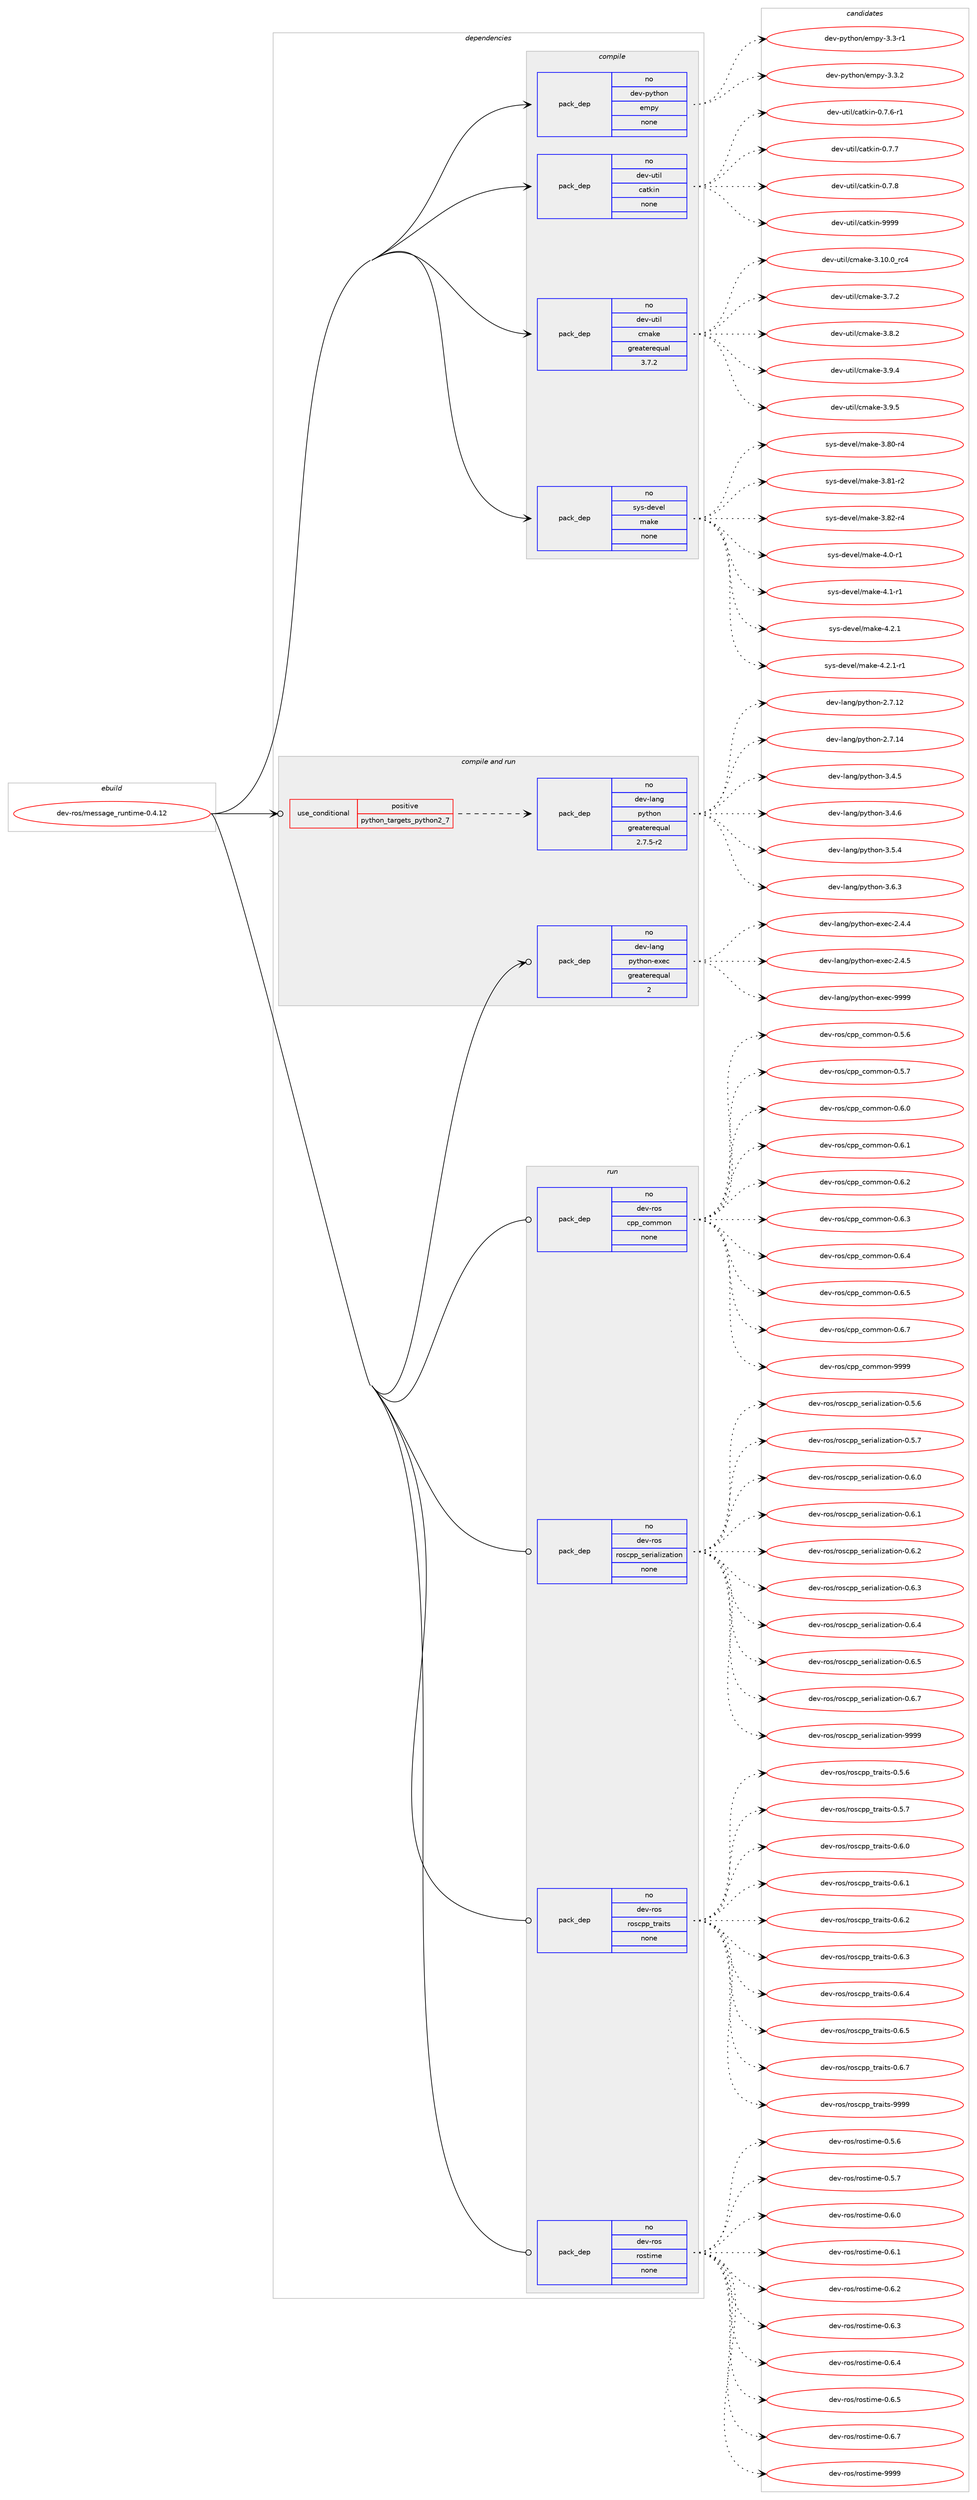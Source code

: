 digraph prolog {

# *************
# Graph options
# *************

newrank=true;
concentrate=true;
compound=true;
graph [rankdir=LR,fontname=Helvetica,fontsize=10,ranksep=1.5];#, ranksep=2.5, nodesep=0.2];
edge  [arrowhead=vee];
node  [fontname=Helvetica,fontsize=10];

# **********
# The ebuild
# **********

subgraph cluster_leftcol {
color=gray;
rank=same;
label=<<i>ebuild</i>>;
id [label="dev-ros/message_runtime-0.4.12", color=red, width=4, href="../dev-ros/message_runtime-0.4.12.svg"];
}

# ****************
# The dependencies
# ****************

subgraph cluster_midcol {
color=gray;
label=<<i>dependencies</i>>;
subgraph cluster_compile {
fillcolor="#eeeeee";
style=filled;
label=<<i>compile</i>>;
subgraph pack154750 {
dependency204507 [label=<<TABLE BORDER="0" CELLBORDER="1" CELLSPACING="0" CELLPADDING="4" WIDTH="220"><TR><TD ROWSPAN="6" CELLPADDING="30">pack_dep</TD></TR><TR><TD WIDTH="110">no</TD></TR><TR><TD>dev-python</TD></TR><TR><TD>empy</TD></TR><TR><TD>none</TD></TR><TR><TD></TD></TR></TABLE>>, shape=none, color=blue];
}
id:e -> dependency204507:w [weight=20,style="solid",arrowhead="vee"];
subgraph pack154751 {
dependency204508 [label=<<TABLE BORDER="0" CELLBORDER="1" CELLSPACING="0" CELLPADDING="4" WIDTH="220"><TR><TD ROWSPAN="6" CELLPADDING="30">pack_dep</TD></TR><TR><TD WIDTH="110">no</TD></TR><TR><TD>dev-util</TD></TR><TR><TD>catkin</TD></TR><TR><TD>none</TD></TR><TR><TD></TD></TR></TABLE>>, shape=none, color=blue];
}
id:e -> dependency204508:w [weight=20,style="solid",arrowhead="vee"];
subgraph pack154752 {
dependency204509 [label=<<TABLE BORDER="0" CELLBORDER="1" CELLSPACING="0" CELLPADDING="4" WIDTH="220"><TR><TD ROWSPAN="6" CELLPADDING="30">pack_dep</TD></TR><TR><TD WIDTH="110">no</TD></TR><TR><TD>dev-util</TD></TR><TR><TD>cmake</TD></TR><TR><TD>greaterequal</TD></TR><TR><TD>3.7.2</TD></TR></TABLE>>, shape=none, color=blue];
}
id:e -> dependency204509:w [weight=20,style="solid",arrowhead="vee"];
subgraph pack154753 {
dependency204510 [label=<<TABLE BORDER="0" CELLBORDER="1" CELLSPACING="0" CELLPADDING="4" WIDTH="220"><TR><TD ROWSPAN="6" CELLPADDING="30">pack_dep</TD></TR><TR><TD WIDTH="110">no</TD></TR><TR><TD>sys-devel</TD></TR><TR><TD>make</TD></TR><TR><TD>none</TD></TR><TR><TD></TD></TR></TABLE>>, shape=none, color=blue];
}
id:e -> dependency204510:w [weight=20,style="solid",arrowhead="vee"];
}
subgraph cluster_compileandrun {
fillcolor="#eeeeee";
style=filled;
label=<<i>compile and run</i>>;
subgraph cond45770 {
dependency204511 [label=<<TABLE BORDER="0" CELLBORDER="1" CELLSPACING="0" CELLPADDING="4"><TR><TD ROWSPAN="3" CELLPADDING="10">use_conditional</TD></TR><TR><TD>positive</TD></TR><TR><TD>python_targets_python2_7</TD></TR></TABLE>>, shape=none, color=red];
subgraph pack154754 {
dependency204512 [label=<<TABLE BORDER="0" CELLBORDER="1" CELLSPACING="0" CELLPADDING="4" WIDTH="220"><TR><TD ROWSPAN="6" CELLPADDING="30">pack_dep</TD></TR><TR><TD WIDTH="110">no</TD></TR><TR><TD>dev-lang</TD></TR><TR><TD>python</TD></TR><TR><TD>greaterequal</TD></TR><TR><TD>2.7.5-r2</TD></TR></TABLE>>, shape=none, color=blue];
}
dependency204511:e -> dependency204512:w [weight=20,style="dashed",arrowhead="vee"];
}
id:e -> dependency204511:w [weight=20,style="solid",arrowhead="odotvee"];
subgraph pack154755 {
dependency204513 [label=<<TABLE BORDER="0" CELLBORDER="1" CELLSPACING="0" CELLPADDING="4" WIDTH="220"><TR><TD ROWSPAN="6" CELLPADDING="30">pack_dep</TD></TR><TR><TD WIDTH="110">no</TD></TR><TR><TD>dev-lang</TD></TR><TR><TD>python-exec</TD></TR><TR><TD>greaterequal</TD></TR><TR><TD>2</TD></TR></TABLE>>, shape=none, color=blue];
}
id:e -> dependency204513:w [weight=20,style="solid",arrowhead="odotvee"];
}
subgraph cluster_run {
fillcolor="#eeeeee";
style=filled;
label=<<i>run</i>>;
subgraph pack154756 {
dependency204514 [label=<<TABLE BORDER="0" CELLBORDER="1" CELLSPACING="0" CELLPADDING="4" WIDTH="220"><TR><TD ROWSPAN="6" CELLPADDING="30">pack_dep</TD></TR><TR><TD WIDTH="110">no</TD></TR><TR><TD>dev-ros</TD></TR><TR><TD>cpp_common</TD></TR><TR><TD>none</TD></TR><TR><TD></TD></TR></TABLE>>, shape=none, color=blue];
}
id:e -> dependency204514:w [weight=20,style="solid",arrowhead="odot"];
subgraph pack154757 {
dependency204515 [label=<<TABLE BORDER="0" CELLBORDER="1" CELLSPACING="0" CELLPADDING="4" WIDTH="220"><TR><TD ROWSPAN="6" CELLPADDING="30">pack_dep</TD></TR><TR><TD WIDTH="110">no</TD></TR><TR><TD>dev-ros</TD></TR><TR><TD>roscpp_serialization</TD></TR><TR><TD>none</TD></TR><TR><TD></TD></TR></TABLE>>, shape=none, color=blue];
}
id:e -> dependency204515:w [weight=20,style="solid",arrowhead="odot"];
subgraph pack154758 {
dependency204516 [label=<<TABLE BORDER="0" CELLBORDER="1" CELLSPACING="0" CELLPADDING="4" WIDTH="220"><TR><TD ROWSPAN="6" CELLPADDING="30">pack_dep</TD></TR><TR><TD WIDTH="110">no</TD></TR><TR><TD>dev-ros</TD></TR><TR><TD>roscpp_traits</TD></TR><TR><TD>none</TD></TR><TR><TD></TD></TR></TABLE>>, shape=none, color=blue];
}
id:e -> dependency204516:w [weight=20,style="solid",arrowhead="odot"];
subgraph pack154759 {
dependency204517 [label=<<TABLE BORDER="0" CELLBORDER="1" CELLSPACING="0" CELLPADDING="4" WIDTH="220"><TR><TD ROWSPAN="6" CELLPADDING="30">pack_dep</TD></TR><TR><TD WIDTH="110">no</TD></TR><TR><TD>dev-ros</TD></TR><TR><TD>rostime</TD></TR><TR><TD>none</TD></TR><TR><TD></TD></TR></TABLE>>, shape=none, color=blue];
}
id:e -> dependency204517:w [weight=20,style="solid",arrowhead="odot"];
}
}

# **************
# The candidates
# **************

subgraph cluster_choices {
rank=same;
color=gray;
label=<<i>candidates</i>>;

subgraph choice154750 {
color=black;
nodesep=1;
choice1001011184511212111610411111047101109112121455146514511449 [label="dev-python/empy-3.3-r1", color=red, width=4,href="../dev-python/empy-3.3-r1.svg"];
choice1001011184511212111610411111047101109112121455146514650 [label="dev-python/empy-3.3.2", color=red, width=4,href="../dev-python/empy-3.3.2.svg"];
dependency204507:e -> choice1001011184511212111610411111047101109112121455146514511449:w [style=dotted,weight="100"];
dependency204507:e -> choice1001011184511212111610411111047101109112121455146514650:w [style=dotted,weight="100"];
}
subgraph choice154751 {
color=black;
nodesep=1;
choice100101118451171161051084799971161071051104548465546544511449 [label="dev-util/catkin-0.7.6-r1", color=red, width=4,href="../dev-util/catkin-0.7.6-r1.svg"];
choice10010111845117116105108479997116107105110454846554655 [label="dev-util/catkin-0.7.7", color=red, width=4,href="../dev-util/catkin-0.7.7.svg"];
choice10010111845117116105108479997116107105110454846554656 [label="dev-util/catkin-0.7.8", color=red, width=4,href="../dev-util/catkin-0.7.8.svg"];
choice100101118451171161051084799971161071051104557575757 [label="dev-util/catkin-9999", color=red, width=4,href="../dev-util/catkin-9999.svg"];
dependency204508:e -> choice100101118451171161051084799971161071051104548465546544511449:w [style=dotted,weight="100"];
dependency204508:e -> choice10010111845117116105108479997116107105110454846554655:w [style=dotted,weight="100"];
dependency204508:e -> choice10010111845117116105108479997116107105110454846554656:w [style=dotted,weight="100"];
dependency204508:e -> choice100101118451171161051084799971161071051104557575757:w [style=dotted,weight="100"];
}
subgraph choice154752 {
color=black;
nodesep=1;
choice1001011184511711610510847991099710710145514649484648951149952 [label="dev-util/cmake-3.10.0_rc4", color=red, width=4,href="../dev-util/cmake-3.10.0_rc4.svg"];
choice10010111845117116105108479910997107101455146554650 [label="dev-util/cmake-3.7.2", color=red, width=4,href="../dev-util/cmake-3.7.2.svg"];
choice10010111845117116105108479910997107101455146564650 [label="dev-util/cmake-3.8.2", color=red, width=4,href="../dev-util/cmake-3.8.2.svg"];
choice10010111845117116105108479910997107101455146574652 [label="dev-util/cmake-3.9.4", color=red, width=4,href="../dev-util/cmake-3.9.4.svg"];
choice10010111845117116105108479910997107101455146574653 [label="dev-util/cmake-3.9.5", color=red, width=4,href="../dev-util/cmake-3.9.5.svg"];
dependency204509:e -> choice1001011184511711610510847991099710710145514649484648951149952:w [style=dotted,weight="100"];
dependency204509:e -> choice10010111845117116105108479910997107101455146554650:w [style=dotted,weight="100"];
dependency204509:e -> choice10010111845117116105108479910997107101455146564650:w [style=dotted,weight="100"];
dependency204509:e -> choice10010111845117116105108479910997107101455146574652:w [style=dotted,weight="100"];
dependency204509:e -> choice10010111845117116105108479910997107101455146574653:w [style=dotted,weight="100"];
}
subgraph choice154753 {
color=black;
nodesep=1;
choice11512111545100101118101108471099710710145514656484511452 [label="sys-devel/make-3.80-r4", color=red, width=4,href="../sys-devel/make-3.80-r4.svg"];
choice11512111545100101118101108471099710710145514656494511450 [label="sys-devel/make-3.81-r2", color=red, width=4,href="../sys-devel/make-3.81-r2.svg"];
choice11512111545100101118101108471099710710145514656504511452 [label="sys-devel/make-3.82-r4", color=red, width=4,href="../sys-devel/make-3.82-r4.svg"];
choice115121115451001011181011084710997107101455246484511449 [label="sys-devel/make-4.0-r1", color=red, width=4,href="../sys-devel/make-4.0-r1.svg"];
choice115121115451001011181011084710997107101455246494511449 [label="sys-devel/make-4.1-r1", color=red, width=4,href="../sys-devel/make-4.1-r1.svg"];
choice115121115451001011181011084710997107101455246504649 [label="sys-devel/make-4.2.1", color=red, width=4,href="../sys-devel/make-4.2.1.svg"];
choice1151211154510010111810110847109971071014552465046494511449 [label="sys-devel/make-4.2.1-r1", color=red, width=4,href="../sys-devel/make-4.2.1-r1.svg"];
dependency204510:e -> choice11512111545100101118101108471099710710145514656484511452:w [style=dotted,weight="100"];
dependency204510:e -> choice11512111545100101118101108471099710710145514656494511450:w [style=dotted,weight="100"];
dependency204510:e -> choice11512111545100101118101108471099710710145514656504511452:w [style=dotted,weight="100"];
dependency204510:e -> choice115121115451001011181011084710997107101455246484511449:w [style=dotted,weight="100"];
dependency204510:e -> choice115121115451001011181011084710997107101455246494511449:w [style=dotted,weight="100"];
dependency204510:e -> choice115121115451001011181011084710997107101455246504649:w [style=dotted,weight="100"];
dependency204510:e -> choice1151211154510010111810110847109971071014552465046494511449:w [style=dotted,weight="100"];
}
subgraph choice154754 {
color=black;
nodesep=1;
choice10010111845108971101034711212111610411111045504655464950 [label="dev-lang/python-2.7.12", color=red, width=4,href="../dev-lang/python-2.7.12.svg"];
choice10010111845108971101034711212111610411111045504655464952 [label="dev-lang/python-2.7.14", color=red, width=4,href="../dev-lang/python-2.7.14.svg"];
choice100101118451089711010347112121116104111110455146524653 [label="dev-lang/python-3.4.5", color=red, width=4,href="../dev-lang/python-3.4.5.svg"];
choice100101118451089711010347112121116104111110455146524654 [label="dev-lang/python-3.4.6", color=red, width=4,href="../dev-lang/python-3.4.6.svg"];
choice100101118451089711010347112121116104111110455146534652 [label="dev-lang/python-3.5.4", color=red, width=4,href="../dev-lang/python-3.5.4.svg"];
choice100101118451089711010347112121116104111110455146544651 [label="dev-lang/python-3.6.3", color=red, width=4,href="../dev-lang/python-3.6.3.svg"];
dependency204512:e -> choice10010111845108971101034711212111610411111045504655464950:w [style=dotted,weight="100"];
dependency204512:e -> choice10010111845108971101034711212111610411111045504655464952:w [style=dotted,weight="100"];
dependency204512:e -> choice100101118451089711010347112121116104111110455146524653:w [style=dotted,weight="100"];
dependency204512:e -> choice100101118451089711010347112121116104111110455146524654:w [style=dotted,weight="100"];
dependency204512:e -> choice100101118451089711010347112121116104111110455146534652:w [style=dotted,weight="100"];
dependency204512:e -> choice100101118451089711010347112121116104111110455146544651:w [style=dotted,weight="100"];
}
subgraph choice154755 {
color=black;
nodesep=1;
choice1001011184510897110103471121211161041111104510112010199455046524652 [label="dev-lang/python-exec-2.4.4", color=red, width=4,href="../dev-lang/python-exec-2.4.4.svg"];
choice1001011184510897110103471121211161041111104510112010199455046524653 [label="dev-lang/python-exec-2.4.5", color=red, width=4,href="../dev-lang/python-exec-2.4.5.svg"];
choice10010111845108971101034711212111610411111045101120101994557575757 [label="dev-lang/python-exec-9999", color=red, width=4,href="../dev-lang/python-exec-9999.svg"];
dependency204513:e -> choice1001011184510897110103471121211161041111104510112010199455046524652:w [style=dotted,weight="100"];
dependency204513:e -> choice1001011184510897110103471121211161041111104510112010199455046524653:w [style=dotted,weight="100"];
dependency204513:e -> choice10010111845108971101034711212111610411111045101120101994557575757:w [style=dotted,weight="100"];
}
subgraph choice154756 {
color=black;
nodesep=1;
choice1001011184511411111547991121129599111109109111110454846534654 [label="dev-ros/cpp_common-0.5.6", color=red, width=4,href="../dev-ros/cpp_common-0.5.6.svg"];
choice1001011184511411111547991121129599111109109111110454846534655 [label="dev-ros/cpp_common-0.5.7", color=red, width=4,href="../dev-ros/cpp_common-0.5.7.svg"];
choice1001011184511411111547991121129599111109109111110454846544648 [label="dev-ros/cpp_common-0.6.0", color=red, width=4,href="../dev-ros/cpp_common-0.6.0.svg"];
choice1001011184511411111547991121129599111109109111110454846544649 [label="dev-ros/cpp_common-0.6.1", color=red, width=4,href="../dev-ros/cpp_common-0.6.1.svg"];
choice1001011184511411111547991121129599111109109111110454846544650 [label="dev-ros/cpp_common-0.6.2", color=red, width=4,href="../dev-ros/cpp_common-0.6.2.svg"];
choice1001011184511411111547991121129599111109109111110454846544651 [label="dev-ros/cpp_common-0.6.3", color=red, width=4,href="../dev-ros/cpp_common-0.6.3.svg"];
choice1001011184511411111547991121129599111109109111110454846544652 [label="dev-ros/cpp_common-0.6.4", color=red, width=4,href="../dev-ros/cpp_common-0.6.4.svg"];
choice1001011184511411111547991121129599111109109111110454846544653 [label="dev-ros/cpp_common-0.6.5", color=red, width=4,href="../dev-ros/cpp_common-0.6.5.svg"];
choice1001011184511411111547991121129599111109109111110454846544655 [label="dev-ros/cpp_common-0.6.7", color=red, width=4,href="../dev-ros/cpp_common-0.6.7.svg"];
choice10010111845114111115479911211295991111091091111104557575757 [label="dev-ros/cpp_common-9999", color=red, width=4,href="../dev-ros/cpp_common-9999.svg"];
dependency204514:e -> choice1001011184511411111547991121129599111109109111110454846534654:w [style=dotted,weight="100"];
dependency204514:e -> choice1001011184511411111547991121129599111109109111110454846534655:w [style=dotted,weight="100"];
dependency204514:e -> choice1001011184511411111547991121129599111109109111110454846544648:w [style=dotted,weight="100"];
dependency204514:e -> choice1001011184511411111547991121129599111109109111110454846544649:w [style=dotted,weight="100"];
dependency204514:e -> choice1001011184511411111547991121129599111109109111110454846544650:w [style=dotted,weight="100"];
dependency204514:e -> choice1001011184511411111547991121129599111109109111110454846544651:w [style=dotted,weight="100"];
dependency204514:e -> choice1001011184511411111547991121129599111109109111110454846544652:w [style=dotted,weight="100"];
dependency204514:e -> choice1001011184511411111547991121129599111109109111110454846544653:w [style=dotted,weight="100"];
dependency204514:e -> choice1001011184511411111547991121129599111109109111110454846544655:w [style=dotted,weight="100"];
dependency204514:e -> choice10010111845114111115479911211295991111091091111104557575757:w [style=dotted,weight="100"];
}
subgraph choice154757 {
color=black;
nodesep=1;
choice100101118451141111154711411111599112112951151011141059710810512297116105111110454846534654 [label="dev-ros/roscpp_serialization-0.5.6", color=red, width=4,href="../dev-ros/roscpp_serialization-0.5.6.svg"];
choice100101118451141111154711411111599112112951151011141059710810512297116105111110454846534655 [label="dev-ros/roscpp_serialization-0.5.7", color=red, width=4,href="../dev-ros/roscpp_serialization-0.5.7.svg"];
choice100101118451141111154711411111599112112951151011141059710810512297116105111110454846544648 [label="dev-ros/roscpp_serialization-0.6.0", color=red, width=4,href="../dev-ros/roscpp_serialization-0.6.0.svg"];
choice100101118451141111154711411111599112112951151011141059710810512297116105111110454846544649 [label="dev-ros/roscpp_serialization-0.6.1", color=red, width=4,href="../dev-ros/roscpp_serialization-0.6.1.svg"];
choice100101118451141111154711411111599112112951151011141059710810512297116105111110454846544650 [label="dev-ros/roscpp_serialization-0.6.2", color=red, width=4,href="../dev-ros/roscpp_serialization-0.6.2.svg"];
choice100101118451141111154711411111599112112951151011141059710810512297116105111110454846544651 [label="dev-ros/roscpp_serialization-0.6.3", color=red, width=4,href="../dev-ros/roscpp_serialization-0.6.3.svg"];
choice100101118451141111154711411111599112112951151011141059710810512297116105111110454846544652 [label="dev-ros/roscpp_serialization-0.6.4", color=red, width=4,href="../dev-ros/roscpp_serialization-0.6.4.svg"];
choice100101118451141111154711411111599112112951151011141059710810512297116105111110454846544653 [label="dev-ros/roscpp_serialization-0.6.5", color=red, width=4,href="../dev-ros/roscpp_serialization-0.6.5.svg"];
choice100101118451141111154711411111599112112951151011141059710810512297116105111110454846544655 [label="dev-ros/roscpp_serialization-0.6.7", color=red, width=4,href="../dev-ros/roscpp_serialization-0.6.7.svg"];
choice1001011184511411111547114111115991121129511510111410597108105122971161051111104557575757 [label="dev-ros/roscpp_serialization-9999", color=red, width=4,href="../dev-ros/roscpp_serialization-9999.svg"];
dependency204515:e -> choice100101118451141111154711411111599112112951151011141059710810512297116105111110454846534654:w [style=dotted,weight="100"];
dependency204515:e -> choice100101118451141111154711411111599112112951151011141059710810512297116105111110454846534655:w [style=dotted,weight="100"];
dependency204515:e -> choice100101118451141111154711411111599112112951151011141059710810512297116105111110454846544648:w [style=dotted,weight="100"];
dependency204515:e -> choice100101118451141111154711411111599112112951151011141059710810512297116105111110454846544649:w [style=dotted,weight="100"];
dependency204515:e -> choice100101118451141111154711411111599112112951151011141059710810512297116105111110454846544650:w [style=dotted,weight="100"];
dependency204515:e -> choice100101118451141111154711411111599112112951151011141059710810512297116105111110454846544651:w [style=dotted,weight="100"];
dependency204515:e -> choice100101118451141111154711411111599112112951151011141059710810512297116105111110454846544652:w [style=dotted,weight="100"];
dependency204515:e -> choice100101118451141111154711411111599112112951151011141059710810512297116105111110454846544653:w [style=dotted,weight="100"];
dependency204515:e -> choice100101118451141111154711411111599112112951151011141059710810512297116105111110454846544655:w [style=dotted,weight="100"];
dependency204515:e -> choice1001011184511411111547114111115991121129511510111410597108105122971161051111104557575757:w [style=dotted,weight="100"];
}
subgraph choice154758 {
color=black;
nodesep=1;
choice1001011184511411111547114111115991121129511611497105116115454846534654 [label="dev-ros/roscpp_traits-0.5.6", color=red, width=4,href="../dev-ros/roscpp_traits-0.5.6.svg"];
choice1001011184511411111547114111115991121129511611497105116115454846534655 [label="dev-ros/roscpp_traits-0.5.7", color=red, width=4,href="../dev-ros/roscpp_traits-0.5.7.svg"];
choice1001011184511411111547114111115991121129511611497105116115454846544648 [label="dev-ros/roscpp_traits-0.6.0", color=red, width=4,href="../dev-ros/roscpp_traits-0.6.0.svg"];
choice1001011184511411111547114111115991121129511611497105116115454846544649 [label="dev-ros/roscpp_traits-0.6.1", color=red, width=4,href="../dev-ros/roscpp_traits-0.6.1.svg"];
choice1001011184511411111547114111115991121129511611497105116115454846544650 [label="dev-ros/roscpp_traits-0.6.2", color=red, width=4,href="../dev-ros/roscpp_traits-0.6.2.svg"];
choice1001011184511411111547114111115991121129511611497105116115454846544651 [label="dev-ros/roscpp_traits-0.6.3", color=red, width=4,href="../dev-ros/roscpp_traits-0.6.3.svg"];
choice1001011184511411111547114111115991121129511611497105116115454846544652 [label="dev-ros/roscpp_traits-0.6.4", color=red, width=4,href="../dev-ros/roscpp_traits-0.6.4.svg"];
choice1001011184511411111547114111115991121129511611497105116115454846544653 [label="dev-ros/roscpp_traits-0.6.5", color=red, width=4,href="../dev-ros/roscpp_traits-0.6.5.svg"];
choice1001011184511411111547114111115991121129511611497105116115454846544655 [label="dev-ros/roscpp_traits-0.6.7", color=red, width=4,href="../dev-ros/roscpp_traits-0.6.7.svg"];
choice10010111845114111115471141111159911211295116114971051161154557575757 [label="dev-ros/roscpp_traits-9999", color=red, width=4,href="../dev-ros/roscpp_traits-9999.svg"];
dependency204516:e -> choice1001011184511411111547114111115991121129511611497105116115454846534654:w [style=dotted,weight="100"];
dependency204516:e -> choice1001011184511411111547114111115991121129511611497105116115454846534655:w [style=dotted,weight="100"];
dependency204516:e -> choice1001011184511411111547114111115991121129511611497105116115454846544648:w [style=dotted,weight="100"];
dependency204516:e -> choice1001011184511411111547114111115991121129511611497105116115454846544649:w [style=dotted,weight="100"];
dependency204516:e -> choice1001011184511411111547114111115991121129511611497105116115454846544650:w [style=dotted,weight="100"];
dependency204516:e -> choice1001011184511411111547114111115991121129511611497105116115454846544651:w [style=dotted,weight="100"];
dependency204516:e -> choice1001011184511411111547114111115991121129511611497105116115454846544652:w [style=dotted,weight="100"];
dependency204516:e -> choice1001011184511411111547114111115991121129511611497105116115454846544653:w [style=dotted,weight="100"];
dependency204516:e -> choice1001011184511411111547114111115991121129511611497105116115454846544655:w [style=dotted,weight="100"];
dependency204516:e -> choice10010111845114111115471141111159911211295116114971051161154557575757:w [style=dotted,weight="100"];
}
subgraph choice154759 {
color=black;
nodesep=1;
choice1001011184511411111547114111115116105109101454846534654 [label="dev-ros/rostime-0.5.6", color=red, width=4,href="../dev-ros/rostime-0.5.6.svg"];
choice1001011184511411111547114111115116105109101454846534655 [label="dev-ros/rostime-0.5.7", color=red, width=4,href="../dev-ros/rostime-0.5.7.svg"];
choice1001011184511411111547114111115116105109101454846544648 [label="dev-ros/rostime-0.6.0", color=red, width=4,href="../dev-ros/rostime-0.6.0.svg"];
choice1001011184511411111547114111115116105109101454846544649 [label="dev-ros/rostime-0.6.1", color=red, width=4,href="../dev-ros/rostime-0.6.1.svg"];
choice1001011184511411111547114111115116105109101454846544650 [label="dev-ros/rostime-0.6.2", color=red, width=4,href="../dev-ros/rostime-0.6.2.svg"];
choice1001011184511411111547114111115116105109101454846544651 [label="dev-ros/rostime-0.6.3", color=red, width=4,href="../dev-ros/rostime-0.6.3.svg"];
choice1001011184511411111547114111115116105109101454846544652 [label="dev-ros/rostime-0.6.4", color=red, width=4,href="../dev-ros/rostime-0.6.4.svg"];
choice1001011184511411111547114111115116105109101454846544653 [label="dev-ros/rostime-0.6.5", color=red, width=4,href="../dev-ros/rostime-0.6.5.svg"];
choice1001011184511411111547114111115116105109101454846544655 [label="dev-ros/rostime-0.6.7", color=red, width=4,href="../dev-ros/rostime-0.6.7.svg"];
choice10010111845114111115471141111151161051091014557575757 [label="dev-ros/rostime-9999", color=red, width=4,href="../dev-ros/rostime-9999.svg"];
dependency204517:e -> choice1001011184511411111547114111115116105109101454846534654:w [style=dotted,weight="100"];
dependency204517:e -> choice1001011184511411111547114111115116105109101454846534655:w [style=dotted,weight="100"];
dependency204517:e -> choice1001011184511411111547114111115116105109101454846544648:w [style=dotted,weight="100"];
dependency204517:e -> choice1001011184511411111547114111115116105109101454846544649:w [style=dotted,weight="100"];
dependency204517:e -> choice1001011184511411111547114111115116105109101454846544650:w [style=dotted,weight="100"];
dependency204517:e -> choice1001011184511411111547114111115116105109101454846544651:w [style=dotted,weight="100"];
dependency204517:e -> choice1001011184511411111547114111115116105109101454846544652:w [style=dotted,weight="100"];
dependency204517:e -> choice1001011184511411111547114111115116105109101454846544653:w [style=dotted,weight="100"];
dependency204517:e -> choice1001011184511411111547114111115116105109101454846544655:w [style=dotted,weight="100"];
dependency204517:e -> choice10010111845114111115471141111151161051091014557575757:w [style=dotted,weight="100"];
}
}

}
